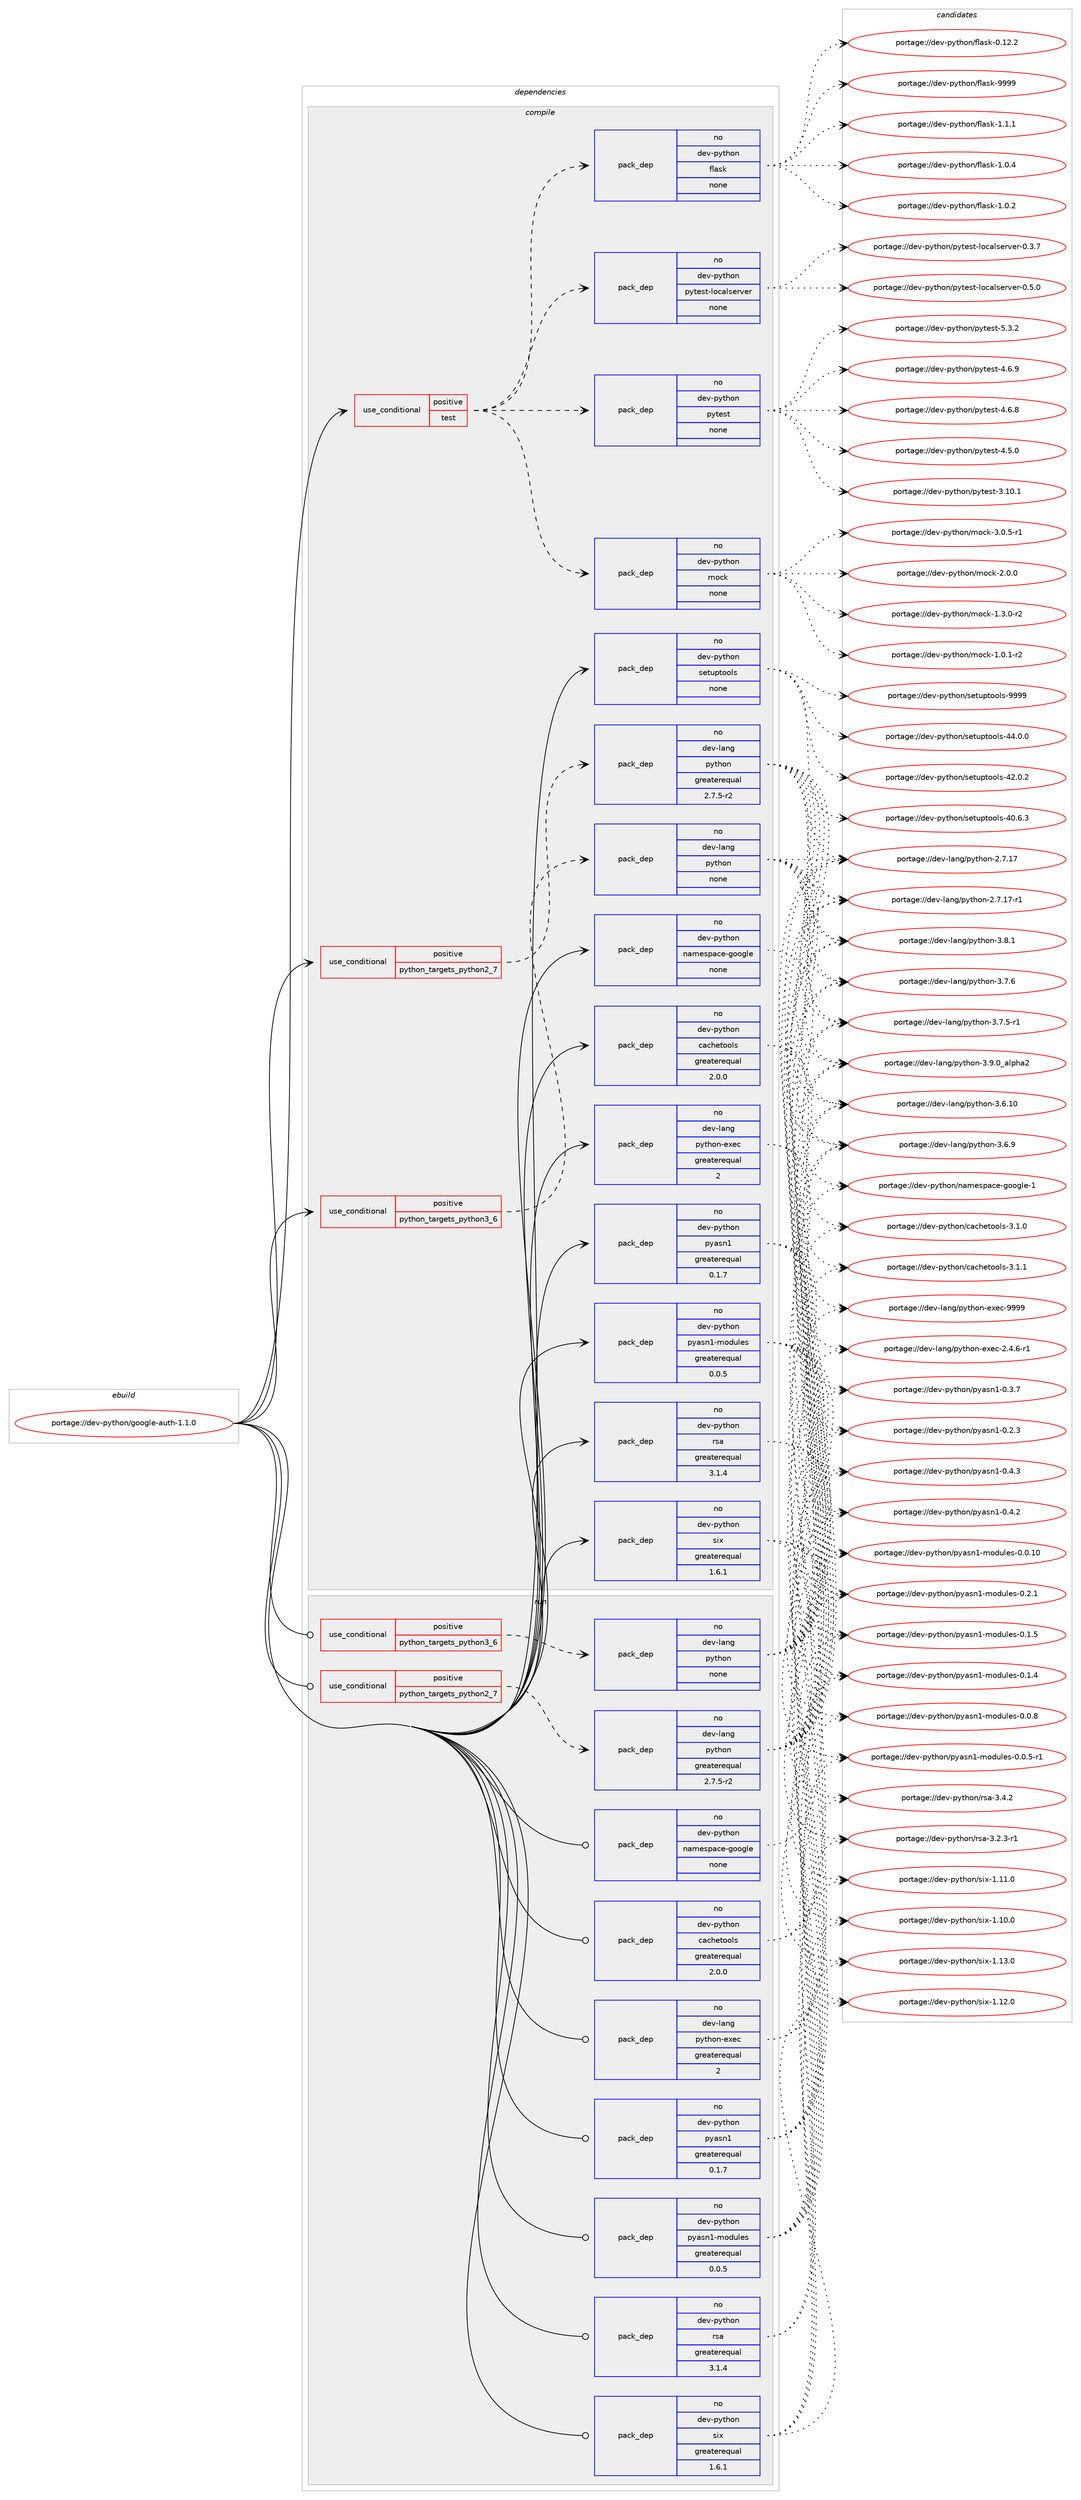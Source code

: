 digraph prolog {

# *************
# Graph options
# *************

newrank=true;
concentrate=true;
compound=true;
graph [rankdir=LR,fontname=Helvetica,fontsize=10,ranksep=1.5];#, ranksep=2.5, nodesep=0.2];
edge  [arrowhead=vee];
node  [fontname=Helvetica,fontsize=10];

# **********
# The ebuild
# **********

subgraph cluster_leftcol {
color=gray;
rank=same;
label=<<i>ebuild</i>>;
id [label="portage://dev-python/google-auth-1.1.0", color=red, width=4, href="../dev-python/google-auth-1.1.0.svg"];
}

# ****************
# The dependencies
# ****************

subgraph cluster_midcol {
color=gray;
label=<<i>dependencies</i>>;
subgraph cluster_compile {
fillcolor="#eeeeee";
style=filled;
label=<<i>compile</i>>;
subgraph cond115224 {
dependency458356 [label=<<TABLE BORDER="0" CELLBORDER="1" CELLSPACING="0" CELLPADDING="4"><TR><TD ROWSPAN="3" CELLPADDING="10">use_conditional</TD></TR><TR><TD>positive</TD></TR><TR><TD>python_targets_python2_7</TD></TR></TABLE>>, shape=none, color=red];
subgraph pack338148 {
dependency458357 [label=<<TABLE BORDER="0" CELLBORDER="1" CELLSPACING="0" CELLPADDING="4" WIDTH="220"><TR><TD ROWSPAN="6" CELLPADDING="30">pack_dep</TD></TR><TR><TD WIDTH="110">no</TD></TR><TR><TD>dev-lang</TD></TR><TR><TD>python</TD></TR><TR><TD>greaterequal</TD></TR><TR><TD>2.7.5-r2</TD></TR></TABLE>>, shape=none, color=blue];
}
dependency458356:e -> dependency458357:w [weight=20,style="dashed",arrowhead="vee"];
}
id:e -> dependency458356:w [weight=20,style="solid",arrowhead="vee"];
subgraph cond115225 {
dependency458358 [label=<<TABLE BORDER="0" CELLBORDER="1" CELLSPACING="0" CELLPADDING="4"><TR><TD ROWSPAN="3" CELLPADDING="10">use_conditional</TD></TR><TR><TD>positive</TD></TR><TR><TD>python_targets_python3_6</TD></TR></TABLE>>, shape=none, color=red];
subgraph pack338149 {
dependency458359 [label=<<TABLE BORDER="0" CELLBORDER="1" CELLSPACING="0" CELLPADDING="4" WIDTH="220"><TR><TD ROWSPAN="6" CELLPADDING="30">pack_dep</TD></TR><TR><TD WIDTH="110">no</TD></TR><TR><TD>dev-lang</TD></TR><TR><TD>python</TD></TR><TR><TD>none</TD></TR><TR><TD></TD></TR></TABLE>>, shape=none, color=blue];
}
dependency458358:e -> dependency458359:w [weight=20,style="dashed",arrowhead="vee"];
}
id:e -> dependency458358:w [weight=20,style="solid",arrowhead="vee"];
subgraph cond115226 {
dependency458360 [label=<<TABLE BORDER="0" CELLBORDER="1" CELLSPACING="0" CELLPADDING="4"><TR><TD ROWSPAN="3" CELLPADDING="10">use_conditional</TD></TR><TR><TD>positive</TD></TR><TR><TD>test</TD></TR></TABLE>>, shape=none, color=red];
subgraph pack338150 {
dependency458361 [label=<<TABLE BORDER="0" CELLBORDER="1" CELLSPACING="0" CELLPADDING="4" WIDTH="220"><TR><TD ROWSPAN="6" CELLPADDING="30">pack_dep</TD></TR><TR><TD WIDTH="110">no</TD></TR><TR><TD>dev-python</TD></TR><TR><TD>flask</TD></TR><TR><TD>none</TD></TR><TR><TD></TD></TR></TABLE>>, shape=none, color=blue];
}
dependency458360:e -> dependency458361:w [weight=20,style="dashed",arrowhead="vee"];
subgraph pack338151 {
dependency458362 [label=<<TABLE BORDER="0" CELLBORDER="1" CELLSPACING="0" CELLPADDING="4" WIDTH="220"><TR><TD ROWSPAN="6" CELLPADDING="30">pack_dep</TD></TR><TR><TD WIDTH="110">no</TD></TR><TR><TD>dev-python</TD></TR><TR><TD>mock</TD></TR><TR><TD>none</TD></TR><TR><TD></TD></TR></TABLE>>, shape=none, color=blue];
}
dependency458360:e -> dependency458362:w [weight=20,style="dashed",arrowhead="vee"];
subgraph pack338152 {
dependency458363 [label=<<TABLE BORDER="0" CELLBORDER="1" CELLSPACING="0" CELLPADDING="4" WIDTH="220"><TR><TD ROWSPAN="6" CELLPADDING="30">pack_dep</TD></TR><TR><TD WIDTH="110">no</TD></TR><TR><TD>dev-python</TD></TR><TR><TD>pytest</TD></TR><TR><TD>none</TD></TR><TR><TD></TD></TR></TABLE>>, shape=none, color=blue];
}
dependency458360:e -> dependency458363:w [weight=20,style="dashed",arrowhead="vee"];
subgraph pack338153 {
dependency458364 [label=<<TABLE BORDER="0" CELLBORDER="1" CELLSPACING="0" CELLPADDING="4" WIDTH="220"><TR><TD ROWSPAN="6" CELLPADDING="30">pack_dep</TD></TR><TR><TD WIDTH="110">no</TD></TR><TR><TD>dev-python</TD></TR><TR><TD>pytest-localserver</TD></TR><TR><TD>none</TD></TR><TR><TD></TD></TR></TABLE>>, shape=none, color=blue];
}
dependency458360:e -> dependency458364:w [weight=20,style="dashed",arrowhead="vee"];
}
id:e -> dependency458360:w [weight=20,style="solid",arrowhead="vee"];
subgraph pack338154 {
dependency458365 [label=<<TABLE BORDER="0" CELLBORDER="1" CELLSPACING="0" CELLPADDING="4" WIDTH="220"><TR><TD ROWSPAN="6" CELLPADDING="30">pack_dep</TD></TR><TR><TD WIDTH="110">no</TD></TR><TR><TD>dev-lang</TD></TR><TR><TD>python-exec</TD></TR><TR><TD>greaterequal</TD></TR><TR><TD>2</TD></TR></TABLE>>, shape=none, color=blue];
}
id:e -> dependency458365:w [weight=20,style="solid",arrowhead="vee"];
subgraph pack338155 {
dependency458366 [label=<<TABLE BORDER="0" CELLBORDER="1" CELLSPACING="0" CELLPADDING="4" WIDTH="220"><TR><TD ROWSPAN="6" CELLPADDING="30">pack_dep</TD></TR><TR><TD WIDTH="110">no</TD></TR><TR><TD>dev-python</TD></TR><TR><TD>cachetools</TD></TR><TR><TD>greaterequal</TD></TR><TR><TD>2.0.0</TD></TR></TABLE>>, shape=none, color=blue];
}
id:e -> dependency458366:w [weight=20,style="solid",arrowhead="vee"];
subgraph pack338156 {
dependency458367 [label=<<TABLE BORDER="0" CELLBORDER="1" CELLSPACING="0" CELLPADDING="4" WIDTH="220"><TR><TD ROWSPAN="6" CELLPADDING="30">pack_dep</TD></TR><TR><TD WIDTH="110">no</TD></TR><TR><TD>dev-python</TD></TR><TR><TD>namespace-google</TD></TR><TR><TD>none</TD></TR><TR><TD></TD></TR></TABLE>>, shape=none, color=blue];
}
id:e -> dependency458367:w [weight=20,style="solid",arrowhead="vee"];
subgraph pack338157 {
dependency458368 [label=<<TABLE BORDER="0" CELLBORDER="1" CELLSPACING="0" CELLPADDING="4" WIDTH="220"><TR><TD ROWSPAN="6" CELLPADDING="30">pack_dep</TD></TR><TR><TD WIDTH="110">no</TD></TR><TR><TD>dev-python</TD></TR><TR><TD>pyasn1</TD></TR><TR><TD>greaterequal</TD></TR><TR><TD>0.1.7</TD></TR></TABLE>>, shape=none, color=blue];
}
id:e -> dependency458368:w [weight=20,style="solid",arrowhead="vee"];
subgraph pack338158 {
dependency458369 [label=<<TABLE BORDER="0" CELLBORDER="1" CELLSPACING="0" CELLPADDING="4" WIDTH="220"><TR><TD ROWSPAN="6" CELLPADDING="30">pack_dep</TD></TR><TR><TD WIDTH="110">no</TD></TR><TR><TD>dev-python</TD></TR><TR><TD>pyasn1-modules</TD></TR><TR><TD>greaterequal</TD></TR><TR><TD>0.0.5</TD></TR></TABLE>>, shape=none, color=blue];
}
id:e -> dependency458369:w [weight=20,style="solid",arrowhead="vee"];
subgraph pack338159 {
dependency458370 [label=<<TABLE BORDER="0" CELLBORDER="1" CELLSPACING="0" CELLPADDING="4" WIDTH="220"><TR><TD ROWSPAN="6" CELLPADDING="30">pack_dep</TD></TR><TR><TD WIDTH="110">no</TD></TR><TR><TD>dev-python</TD></TR><TR><TD>rsa</TD></TR><TR><TD>greaterequal</TD></TR><TR><TD>3.1.4</TD></TR></TABLE>>, shape=none, color=blue];
}
id:e -> dependency458370:w [weight=20,style="solid",arrowhead="vee"];
subgraph pack338160 {
dependency458371 [label=<<TABLE BORDER="0" CELLBORDER="1" CELLSPACING="0" CELLPADDING="4" WIDTH="220"><TR><TD ROWSPAN="6" CELLPADDING="30">pack_dep</TD></TR><TR><TD WIDTH="110">no</TD></TR><TR><TD>dev-python</TD></TR><TR><TD>setuptools</TD></TR><TR><TD>none</TD></TR><TR><TD></TD></TR></TABLE>>, shape=none, color=blue];
}
id:e -> dependency458371:w [weight=20,style="solid",arrowhead="vee"];
subgraph pack338161 {
dependency458372 [label=<<TABLE BORDER="0" CELLBORDER="1" CELLSPACING="0" CELLPADDING="4" WIDTH="220"><TR><TD ROWSPAN="6" CELLPADDING="30">pack_dep</TD></TR><TR><TD WIDTH="110">no</TD></TR><TR><TD>dev-python</TD></TR><TR><TD>six</TD></TR><TR><TD>greaterequal</TD></TR><TR><TD>1.6.1</TD></TR></TABLE>>, shape=none, color=blue];
}
id:e -> dependency458372:w [weight=20,style="solid",arrowhead="vee"];
}
subgraph cluster_compileandrun {
fillcolor="#eeeeee";
style=filled;
label=<<i>compile and run</i>>;
}
subgraph cluster_run {
fillcolor="#eeeeee";
style=filled;
label=<<i>run</i>>;
subgraph cond115227 {
dependency458373 [label=<<TABLE BORDER="0" CELLBORDER="1" CELLSPACING="0" CELLPADDING="4"><TR><TD ROWSPAN="3" CELLPADDING="10">use_conditional</TD></TR><TR><TD>positive</TD></TR><TR><TD>python_targets_python2_7</TD></TR></TABLE>>, shape=none, color=red];
subgraph pack338162 {
dependency458374 [label=<<TABLE BORDER="0" CELLBORDER="1" CELLSPACING="0" CELLPADDING="4" WIDTH="220"><TR><TD ROWSPAN="6" CELLPADDING="30">pack_dep</TD></TR><TR><TD WIDTH="110">no</TD></TR><TR><TD>dev-lang</TD></TR><TR><TD>python</TD></TR><TR><TD>greaterequal</TD></TR><TR><TD>2.7.5-r2</TD></TR></TABLE>>, shape=none, color=blue];
}
dependency458373:e -> dependency458374:w [weight=20,style="dashed",arrowhead="vee"];
}
id:e -> dependency458373:w [weight=20,style="solid",arrowhead="odot"];
subgraph cond115228 {
dependency458375 [label=<<TABLE BORDER="0" CELLBORDER="1" CELLSPACING="0" CELLPADDING="4"><TR><TD ROWSPAN="3" CELLPADDING="10">use_conditional</TD></TR><TR><TD>positive</TD></TR><TR><TD>python_targets_python3_6</TD></TR></TABLE>>, shape=none, color=red];
subgraph pack338163 {
dependency458376 [label=<<TABLE BORDER="0" CELLBORDER="1" CELLSPACING="0" CELLPADDING="4" WIDTH="220"><TR><TD ROWSPAN="6" CELLPADDING="30">pack_dep</TD></TR><TR><TD WIDTH="110">no</TD></TR><TR><TD>dev-lang</TD></TR><TR><TD>python</TD></TR><TR><TD>none</TD></TR><TR><TD></TD></TR></TABLE>>, shape=none, color=blue];
}
dependency458375:e -> dependency458376:w [weight=20,style="dashed",arrowhead="vee"];
}
id:e -> dependency458375:w [weight=20,style="solid",arrowhead="odot"];
subgraph pack338164 {
dependency458377 [label=<<TABLE BORDER="0" CELLBORDER="1" CELLSPACING="0" CELLPADDING="4" WIDTH="220"><TR><TD ROWSPAN="6" CELLPADDING="30">pack_dep</TD></TR><TR><TD WIDTH="110">no</TD></TR><TR><TD>dev-lang</TD></TR><TR><TD>python-exec</TD></TR><TR><TD>greaterequal</TD></TR><TR><TD>2</TD></TR></TABLE>>, shape=none, color=blue];
}
id:e -> dependency458377:w [weight=20,style="solid",arrowhead="odot"];
subgraph pack338165 {
dependency458378 [label=<<TABLE BORDER="0" CELLBORDER="1" CELLSPACING="0" CELLPADDING="4" WIDTH="220"><TR><TD ROWSPAN="6" CELLPADDING="30">pack_dep</TD></TR><TR><TD WIDTH="110">no</TD></TR><TR><TD>dev-python</TD></TR><TR><TD>cachetools</TD></TR><TR><TD>greaterequal</TD></TR><TR><TD>2.0.0</TD></TR></TABLE>>, shape=none, color=blue];
}
id:e -> dependency458378:w [weight=20,style="solid",arrowhead="odot"];
subgraph pack338166 {
dependency458379 [label=<<TABLE BORDER="0" CELLBORDER="1" CELLSPACING="0" CELLPADDING="4" WIDTH="220"><TR><TD ROWSPAN="6" CELLPADDING="30">pack_dep</TD></TR><TR><TD WIDTH="110">no</TD></TR><TR><TD>dev-python</TD></TR><TR><TD>namespace-google</TD></TR><TR><TD>none</TD></TR><TR><TD></TD></TR></TABLE>>, shape=none, color=blue];
}
id:e -> dependency458379:w [weight=20,style="solid",arrowhead="odot"];
subgraph pack338167 {
dependency458380 [label=<<TABLE BORDER="0" CELLBORDER="1" CELLSPACING="0" CELLPADDING="4" WIDTH="220"><TR><TD ROWSPAN="6" CELLPADDING="30">pack_dep</TD></TR><TR><TD WIDTH="110">no</TD></TR><TR><TD>dev-python</TD></TR><TR><TD>pyasn1</TD></TR><TR><TD>greaterequal</TD></TR><TR><TD>0.1.7</TD></TR></TABLE>>, shape=none, color=blue];
}
id:e -> dependency458380:w [weight=20,style="solid",arrowhead="odot"];
subgraph pack338168 {
dependency458381 [label=<<TABLE BORDER="0" CELLBORDER="1" CELLSPACING="0" CELLPADDING="4" WIDTH="220"><TR><TD ROWSPAN="6" CELLPADDING="30">pack_dep</TD></TR><TR><TD WIDTH="110">no</TD></TR><TR><TD>dev-python</TD></TR><TR><TD>pyasn1-modules</TD></TR><TR><TD>greaterequal</TD></TR><TR><TD>0.0.5</TD></TR></TABLE>>, shape=none, color=blue];
}
id:e -> dependency458381:w [weight=20,style="solid",arrowhead="odot"];
subgraph pack338169 {
dependency458382 [label=<<TABLE BORDER="0" CELLBORDER="1" CELLSPACING="0" CELLPADDING="4" WIDTH="220"><TR><TD ROWSPAN="6" CELLPADDING="30">pack_dep</TD></TR><TR><TD WIDTH="110">no</TD></TR><TR><TD>dev-python</TD></TR><TR><TD>rsa</TD></TR><TR><TD>greaterequal</TD></TR><TR><TD>3.1.4</TD></TR></TABLE>>, shape=none, color=blue];
}
id:e -> dependency458382:w [weight=20,style="solid",arrowhead="odot"];
subgraph pack338170 {
dependency458383 [label=<<TABLE BORDER="0" CELLBORDER="1" CELLSPACING="0" CELLPADDING="4" WIDTH="220"><TR><TD ROWSPAN="6" CELLPADDING="30">pack_dep</TD></TR><TR><TD WIDTH="110">no</TD></TR><TR><TD>dev-python</TD></TR><TR><TD>six</TD></TR><TR><TD>greaterequal</TD></TR><TR><TD>1.6.1</TD></TR></TABLE>>, shape=none, color=blue];
}
id:e -> dependency458383:w [weight=20,style="solid",arrowhead="odot"];
}
}

# **************
# The candidates
# **************

subgraph cluster_choices {
rank=same;
color=gray;
label=<<i>candidates</i>>;

subgraph choice338148 {
color=black;
nodesep=1;
choice10010111845108971101034711212111610411111045514657464895971081121049750 [label="portage://dev-lang/python-3.9.0_alpha2", color=red, width=4,href="../dev-lang/python-3.9.0_alpha2.svg"];
choice100101118451089711010347112121116104111110455146564649 [label="portage://dev-lang/python-3.8.1", color=red, width=4,href="../dev-lang/python-3.8.1.svg"];
choice100101118451089711010347112121116104111110455146554654 [label="portage://dev-lang/python-3.7.6", color=red, width=4,href="../dev-lang/python-3.7.6.svg"];
choice1001011184510897110103471121211161041111104551465546534511449 [label="portage://dev-lang/python-3.7.5-r1", color=red, width=4,href="../dev-lang/python-3.7.5-r1.svg"];
choice100101118451089711010347112121116104111110455146544657 [label="portage://dev-lang/python-3.6.9", color=red, width=4,href="../dev-lang/python-3.6.9.svg"];
choice10010111845108971101034711212111610411111045514654464948 [label="portage://dev-lang/python-3.6.10", color=red, width=4,href="../dev-lang/python-3.6.10.svg"];
choice100101118451089711010347112121116104111110455046554649554511449 [label="portage://dev-lang/python-2.7.17-r1", color=red, width=4,href="../dev-lang/python-2.7.17-r1.svg"];
choice10010111845108971101034711212111610411111045504655464955 [label="portage://dev-lang/python-2.7.17", color=red, width=4,href="../dev-lang/python-2.7.17.svg"];
dependency458357:e -> choice10010111845108971101034711212111610411111045514657464895971081121049750:w [style=dotted,weight="100"];
dependency458357:e -> choice100101118451089711010347112121116104111110455146564649:w [style=dotted,weight="100"];
dependency458357:e -> choice100101118451089711010347112121116104111110455146554654:w [style=dotted,weight="100"];
dependency458357:e -> choice1001011184510897110103471121211161041111104551465546534511449:w [style=dotted,weight="100"];
dependency458357:e -> choice100101118451089711010347112121116104111110455146544657:w [style=dotted,weight="100"];
dependency458357:e -> choice10010111845108971101034711212111610411111045514654464948:w [style=dotted,weight="100"];
dependency458357:e -> choice100101118451089711010347112121116104111110455046554649554511449:w [style=dotted,weight="100"];
dependency458357:e -> choice10010111845108971101034711212111610411111045504655464955:w [style=dotted,weight="100"];
}
subgraph choice338149 {
color=black;
nodesep=1;
choice10010111845108971101034711212111610411111045514657464895971081121049750 [label="portage://dev-lang/python-3.9.0_alpha2", color=red, width=4,href="../dev-lang/python-3.9.0_alpha2.svg"];
choice100101118451089711010347112121116104111110455146564649 [label="portage://dev-lang/python-3.8.1", color=red, width=4,href="../dev-lang/python-3.8.1.svg"];
choice100101118451089711010347112121116104111110455146554654 [label="portage://dev-lang/python-3.7.6", color=red, width=4,href="../dev-lang/python-3.7.6.svg"];
choice1001011184510897110103471121211161041111104551465546534511449 [label="portage://dev-lang/python-3.7.5-r1", color=red, width=4,href="../dev-lang/python-3.7.5-r1.svg"];
choice100101118451089711010347112121116104111110455146544657 [label="portage://dev-lang/python-3.6.9", color=red, width=4,href="../dev-lang/python-3.6.9.svg"];
choice10010111845108971101034711212111610411111045514654464948 [label="portage://dev-lang/python-3.6.10", color=red, width=4,href="../dev-lang/python-3.6.10.svg"];
choice100101118451089711010347112121116104111110455046554649554511449 [label="portage://dev-lang/python-2.7.17-r1", color=red, width=4,href="../dev-lang/python-2.7.17-r1.svg"];
choice10010111845108971101034711212111610411111045504655464955 [label="portage://dev-lang/python-2.7.17", color=red, width=4,href="../dev-lang/python-2.7.17.svg"];
dependency458359:e -> choice10010111845108971101034711212111610411111045514657464895971081121049750:w [style=dotted,weight="100"];
dependency458359:e -> choice100101118451089711010347112121116104111110455146564649:w [style=dotted,weight="100"];
dependency458359:e -> choice100101118451089711010347112121116104111110455146554654:w [style=dotted,weight="100"];
dependency458359:e -> choice1001011184510897110103471121211161041111104551465546534511449:w [style=dotted,weight="100"];
dependency458359:e -> choice100101118451089711010347112121116104111110455146544657:w [style=dotted,weight="100"];
dependency458359:e -> choice10010111845108971101034711212111610411111045514654464948:w [style=dotted,weight="100"];
dependency458359:e -> choice100101118451089711010347112121116104111110455046554649554511449:w [style=dotted,weight="100"];
dependency458359:e -> choice10010111845108971101034711212111610411111045504655464955:w [style=dotted,weight="100"];
}
subgraph choice338150 {
color=black;
nodesep=1;
choice1001011184511212111610411111047102108971151074557575757 [label="portage://dev-python/flask-9999", color=red, width=4,href="../dev-python/flask-9999.svg"];
choice100101118451121211161041111104710210897115107454946494649 [label="portage://dev-python/flask-1.1.1", color=red, width=4,href="../dev-python/flask-1.1.1.svg"];
choice100101118451121211161041111104710210897115107454946484652 [label="portage://dev-python/flask-1.0.4", color=red, width=4,href="../dev-python/flask-1.0.4.svg"];
choice100101118451121211161041111104710210897115107454946484650 [label="portage://dev-python/flask-1.0.2", color=red, width=4,href="../dev-python/flask-1.0.2.svg"];
choice10010111845112121116104111110471021089711510745484649504650 [label="portage://dev-python/flask-0.12.2", color=red, width=4,href="../dev-python/flask-0.12.2.svg"];
dependency458361:e -> choice1001011184511212111610411111047102108971151074557575757:w [style=dotted,weight="100"];
dependency458361:e -> choice100101118451121211161041111104710210897115107454946494649:w [style=dotted,weight="100"];
dependency458361:e -> choice100101118451121211161041111104710210897115107454946484652:w [style=dotted,weight="100"];
dependency458361:e -> choice100101118451121211161041111104710210897115107454946484650:w [style=dotted,weight="100"];
dependency458361:e -> choice10010111845112121116104111110471021089711510745484649504650:w [style=dotted,weight="100"];
}
subgraph choice338151 {
color=black;
nodesep=1;
choice1001011184511212111610411111047109111991074551464846534511449 [label="portage://dev-python/mock-3.0.5-r1", color=red, width=4,href="../dev-python/mock-3.0.5-r1.svg"];
choice100101118451121211161041111104710911199107455046484648 [label="portage://dev-python/mock-2.0.0", color=red, width=4,href="../dev-python/mock-2.0.0.svg"];
choice1001011184511212111610411111047109111991074549465146484511450 [label="portage://dev-python/mock-1.3.0-r2", color=red, width=4,href="../dev-python/mock-1.3.0-r2.svg"];
choice1001011184511212111610411111047109111991074549464846494511450 [label="portage://dev-python/mock-1.0.1-r2", color=red, width=4,href="../dev-python/mock-1.0.1-r2.svg"];
dependency458362:e -> choice1001011184511212111610411111047109111991074551464846534511449:w [style=dotted,weight="100"];
dependency458362:e -> choice100101118451121211161041111104710911199107455046484648:w [style=dotted,weight="100"];
dependency458362:e -> choice1001011184511212111610411111047109111991074549465146484511450:w [style=dotted,weight="100"];
dependency458362:e -> choice1001011184511212111610411111047109111991074549464846494511450:w [style=dotted,weight="100"];
}
subgraph choice338152 {
color=black;
nodesep=1;
choice1001011184511212111610411111047112121116101115116455346514650 [label="portage://dev-python/pytest-5.3.2", color=red, width=4,href="../dev-python/pytest-5.3.2.svg"];
choice1001011184511212111610411111047112121116101115116455246544657 [label="portage://dev-python/pytest-4.6.9", color=red, width=4,href="../dev-python/pytest-4.6.9.svg"];
choice1001011184511212111610411111047112121116101115116455246544656 [label="portage://dev-python/pytest-4.6.8", color=red, width=4,href="../dev-python/pytest-4.6.8.svg"];
choice1001011184511212111610411111047112121116101115116455246534648 [label="portage://dev-python/pytest-4.5.0", color=red, width=4,href="../dev-python/pytest-4.5.0.svg"];
choice100101118451121211161041111104711212111610111511645514649484649 [label="portage://dev-python/pytest-3.10.1", color=red, width=4,href="../dev-python/pytest-3.10.1.svg"];
dependency458363:e -> choice1001011184511212111610411111047112121116101115116455346514650:w [style=dotted,weight="100"];
dependency458363:e -> choice1001011184511212111610411111047112121116101115116455246544657:w [style=dotted,weight="100"];
dependency458363:e -> choice1001011184511212111610411111047112121116101115116455246544656:w [style=dotted,weight="100"];
dependency458363:e -> choice1001011184511212111610411111047112121116101115116455246534648:w [style=dotted,weight="100"];
dependency458363:e -> choice100101118451121211161041111104711212111610111511645514649484649:w [style=dotted,weight="100"];
}
subgraph choice338153 {
color=black;
nodesep=1;
choice1001011184511212111610411111047112121116101115116451081119997108115101114118101114454846534648 [label="portage://dev-python/pytest-localserver-0.5.0", color=red, width=4,href="../dev-python/pytest-localserver-0.5.0.svg"];
choice1001011184511212111610411111047112121116101115116451081119997108115101114118101114454846514655 [label="portage://dev-python/pytest-localserver-0.3.7", color=red, width=4,href="../dev-python/pytest-localserver-0.3.7.svg"];
dependency458364:e -> choice1001011184511212111610411111047112121116101115116451081119997108115101114118101114454846534648:w [style=dotted,weight="100"];
dependency458364:e -> choice1001011184511212111610411111047112121116101115116451081119997108115101114118101114454846514655:w [style=dotted,weight="100"];
}
subgraph choice338154 {
color=black;
nodesep=1;
choice10010111845108971101034711212111610411111045101120101994557575757 [label="portage://dev-lang/python-exec-9999", color=red, width=4,href="../dev-lang/python-exec-9999.svg"];
choice10010111845108971101034711212111610411111045101120101994550465246544511449 [label="portage://dev-lang/python-exec-2.4.6-r1", color=red, width=4,href="../dev-lang/python-exec-2.4.6-r1.svg"];
dependency458365:e -> choice10010111845108971101034711212111610411111045101120101994557575757:w [style=dotted,weight="100"];
dependency458365:e -> choice10010111845108971101034711212111610411111045101120101994550465246544511449:w [style=dotted,weight="100"];
}
subgraph choice338155 {
color=black;
nodesep=1;
choice1001011184511212111610411111047999799104101116111111108115455146494649 [label="portage://dev-python/cachetools-3.1.1", color=red, width=4,href="../dev-python/cachetools-3.1.1.svg"];
choice1001011184511212111610411111047999799104101116111111108115455146494648 [label="portage://dev-python/cachetools-3.1.0", color=red, width=4,href="../dev-python/cachetools-3.1.0.svg"];
dependency458366:e -> choice1001011184511212111610411111047999799104101116111111108115455146494649:w [style=dotted,weight="100"];
dependency458366:e -> choice1001011184511212111610411111047999799104101116111111108115455146494648:w [style=dotted,weight="100"];
}
subgraph choice338156 {
color=black;
nodesep=1;
choice1001011184511212111610411111047110971091011151129799101451031111111031081014549 [label="portage://dev-python/namespace-google-1", color=red, width=4,href="../dev-python/namespace-google-1.svg"];
dependency458367:e -> choice1001011184511212111610411111047110971091011151129799101451031111111031081014549:w [style=dotted,weight="100"];
}
subgraph choice338157 {
color=black;
nodesep=1;
choice10010111845112121116104111110471121219711511049454846524651 [label="portage://dev-python/pyasn1-0.4.3", color=red, width=4,href="../dev-python/pyasn1-0.4.3.svg"];
choice10010111845112121116104111110471121219711511049454846524650 [label="portage://dev-python/pyasn1-0.4.2", color=red, width=4,href="../dev-python/pyasn1-0.4.2.svg"];
choice10010111845112121116104111110471121219711511049454846514655 [label="portage://dev-python/pyasn1-0.3.7", color=red, width=4,href="../dev-python/pyasn1-0.3.7.svg"];
choice10010111845112121116104111110471121219711511049454846504651 [label="portage://dev-python/pyasn1-0.2.3", color=red, width=4,href="../dev-python/pyasn1-0.2.3.svg"];
dependency458368:e -> choice10010111845112121116104111110471121219711511049454846524651:w [style=dotted,weight="100"];
dependency458368:e -> choice10010111845112121116104111110471121219711511049454846524650:w [style=dotted,weight="100"];
dependency458368:e -> choice10010111845112121116104111110471121219711511049454846514655:w [style=dotted,weight="100"];
dependency458368:e -> choice10010111845112121116104111110471121219711511049454846504651:w [style=dotted,weight="100"];
}
subgraph choice338158 {
color=black;
nodesep=1;
choice1001011184511212111610411111047112121971151104945109111100117108101115454846504649 [label="portage://dev-python/pyasn1-modules-0.2.1", color=red, width=4,href="../dev-python/pyasn1-modules-0.2.1.svg"];
choice1001011184511212111610411111047112121971151104945109111100117108101115454846494653 [label="portage://dev-python/pyasn1-modules-0.1.5", color=red, width=4,href="../dev-python/pyasn1-modules-0.1.5.svg"];
choice1001011184511212111610411111047112121971151104945109111100117108101115454846494652 [label="portage://dev-python/pyasn1-modules-0.1.4", color=red, width=4,href="../dev-python/pyasn1-modules-0.1.4.svg"];
choice1001011184511212111610411111047112121971151104945109111100117108101115454846484656 [label="portage://dev-python/pyasn1-modules-0.0.8", color=red, width=4,href="../dev-python/pyasn1-modules-0.0.8.svg"];
choice10010111845112121116104111110471121219711511049451091111001171081011154548464846534511449 [label="portage://dev-python/pyasn1-modules-0.0.5-r1", color=red, width=4,href="../dev-python/pyasn1-modules-0.0.5-r1.svg"];
choice100101118451121211161041111104711212197115110494510911110011710810111545484648464948 [label="portage://dev-python/pyasn1-modules-0.0.10", color=red, width=4,href="../dev-python/pyasn1-modules-0.0.10.svg"];
dependency458369:e -> choice1001011184511212111610411111047112121971151104945109111100117108101115454846504649:w [style=dotted,weight="100"];
dependency458369:e -> choice1001011184511212111610411111047112121971151104945109111100117108101115454846494653:w [style=dotted,weight="100"];
dependency458369:e -> choice1001011184511212111610411111047112121971151104945109111100117108101115454846494652:w [style=dotted,weight="100"];
dependency458369:e -> choice1001011184511212111610411111047112121971151104945109111100117108101115454846484656:w [style=dotted,weight="100"];
dependency458369:e -> choice10010111845112121116104111110471121219711511049451091111001171081011154548464846534511449:w [style=dotted,weight="100"];
dependency458369:e -> choice100101118451121211161041111104711212197115110494510911110011710810111545484648464948:w [style=dotted,weight="100"];
}
subgraph choice338159 {
color=black;
nodesep=1;
choice100101118451121211161041111104711411597455146524650 [label="portage://dev-python/rsa-3.4.2", color=red, width=4,href="../dev-python/rsa-3.4.2.svg"];
choice1001011184511212111610411111047114115974551465046514511449 [label="portage://dev-python/rsa-3.2.3-r1", color=red, width=4,href="../dev-python/rsa-3.2.3-r1.svg"];
dependency458370:e -> choice100101118451121211161041111104711411597455146524650:w [style=dotted,weight="100"];
dependency458370:e -> choice1001011184511212111610411111047114115974551465046514511449:w [style=dotted,weight="100"];
}
subgraph choice338160 {
color=black;
nodesep=1;
choice10010111845112121116104111110471151011161171121161111111081154557575757 [label="portage://dev-python/setuptools-9999", color=red, width=4,href="../dev-python/setuptools-9999.svg"];
choice100101118451121211161041111104711510111611711211611111110811545525246484648 [label="portage://dev-python/setuptools-44.0.0", color=red, width=4,href="../dev-python/setuptools-44.0.0.svg"];
choice100101118451121211161041111104711510111611711211611111110811545525046484650 [label="portage://dev-python/setuptools-42.0.2", color=red, width=4,href="../dev-python/setuptools-42.0.2.svg"];
choice100101118451121211161041111104711510111611711211611111110811545524846544651 [label="portage://dev-python/setuptools-40.6.3", color=red, width=4,href="../dev-python/setuptools-40.6.3.svg"];
dependency458371:e -> choice10010111845112121116104111110471151011161171121161111111081154557575757:w [style=dotted,weight="100"];
dependency458371:e -> choice100101118451121211161041111104711510111611711211611111110811545525246484648:w [style=dotted,weight="100"];
dependency458371:e -> choice100101118451121211161041111104711510111611711211611111110811545525046484650:w [style=dotted,weight="100"];
dependency458371:e -> choice100101118451121211161041111104711510111611711211611111110811545524846544651:w [style=dotted,weight="100"];
}
subgraph choice338161 {
color=black;
nodesep=1;
choice100101118451121211161041111104711510512045494649514648 [label="portage://dev-python/six-1.13.0", color=red, width=4,href="../dev-python/six-1.13.0.svg"];
choice100101118451121211161041111104711510512045494649504648 [label="portage://dev-python/six-1.12.0", color=red, width=4,href="../dev-python/six-1.12.0.svg"];
choice100101118451121211161041111104711510512045494649494648 [label="portage://dev-python/six-1.11.0", color=red, width=4,href="../dev-python/six-1.11.0.svg"];
choice100101118451121211161041111104711510512045494649484648 [label="portage://dev-python/six-1.10.0", color=red, width=4,href="../dev-python/six-1.10.0.svg"];
dependency458372:e -> choice100101118451121211161041111104711510512045494649514648:w [style=dotted,weight="100"];
dependency458372:e -> choice100101118451121211161041111104711510512045494649504648:w [style=dotted,weight="100"];
dependency458372:e -> choice100101118451121211161041111104711510512045494649494648:w [style=dotted,weight="100"];
dependency458372:e -> choice100101118451121211161041111104711510512045494649484648:w [style=dotted,weight="100"];
}
subgraph choice338162 {
color=black;
nodesep=1;
choice10010111845108971101034711212111610411111045514657464895971081121049750 [label="portage://dev-lang/python-3.9.0_alpha2", color=red, width=4,href="../dev-lang/python-3.9.0_alpha2.svg"];
choice100101118451089711010347112121116104111110455146564649 [label="portage://dev-lang/python-3.8.1", color=red, width=4,href="../dev-lang/python-3.8.1.svg"];
choice100101118451089711010347112121116104111110455146554654 [label="portage://dev-lang/python-3.7.6", color=red, width=4,href="../dev-lang/python-3.7.6.svg"];
choice1001011184510897110103471121211161041111104551465546534511449 [label="portage://dev-lang/python-3.7.5-r1", color=red, width=4,href="../dev-lang/python-3.7.5-r1.svg"];
choice100101118451089711010347112121116104111110455146544657 [label="portage://dev-lang/python-3.6.9", color=red, width=4,href="../dev-lang/python-3.6.9.svg"];
choice10010111845108971101034711212111610411111045514654464948 [label="portage://dev-lang/python-3.6.10", color=red, width=4,href="../dev-lang/python-3.6.10.svg"];
choice100101118451089711010347112121116104111110455046554649554511449 [label="portage://dev-lang/python-2.7.17-r1", color=red, width=4,href="../dev-lang/python-2.7.17-r1.svg"];
choice10010111845108971101034711212111610411111045504655464955 [label="portage://dev-lang/python-2.7.17", color=red, width=4,href="../dev-lang/python-2.7.17.svg"];
dependency458374:e -> choice10010111845108971101034711212111610411111045514657464895971081121049750:w [style=dotted,weight="100"];
dependency458374:e -> choice100101118451089711010347112121116104111110455146564649:w [style=dotted,weight="100"];
dependency458374:e -> choice100101118451089711010347112121116104111110455146554654:w [style=dotted,weight="100"];
dependency458374:e -> choice1001011184510897110103471121211161041111104551465546534511449:w [style=dotted,weight="100"];
dependency458374:e -> choice100101118451089711010347112121116104111110455146544657:w [style=dotted,weight="100"];
dependency458374:e -> choice10010111845108971101034711212111610411111045514654464948:w [style=dotted,weight="100"];
dependency458374:e -> choice100101118451089711010347112121116104111110455046554649554511449:w [style=dotted,weight="100"];
dependency458374:e -> choice10010111845108971101034711212111610411111045504655464955:w [style=dotted,weight="100"];
}
subgraph choice338163 {
color=black;
nodesep=1;
choice10010111845108971101034711212111610411111045514657464895971081121049750 [label="portage://dev-lang/python-3.9.0_alpha2", color=red, width=4,href="../dev-lang/python-3.9.0_alpha2.svg"];
choice100101118451089711010347112121116104111110455146564649 [label="portage://dev-lang/python-3.8.1", color=red, width=4,href="../dev-lang/python-3.8.1.svg"];
choice100101118451089711010347112121116104111110455146554654 [label="portage://dev-lang/python-3.7.6", color=red, width=4,href="../dev-lang/python-3.7.6.svg"];
choice1001011184510897110103471121211161041111104551465546534511449 [label="portage://dev-lang/python-3.7.5-r1", color=red, width=4,href="../dev-lang/python-3.7.5-r1.svg"];
choice100101118451089711010347112121116104111110455146544657 [label="portage://dev-lang/python-3.6.9", color=red, width=4,href="../dev-lang/python-3.6.9.svg"];
choice10010111845108971101034711212111610411111045514654464948 [label="portage://dev-lang/python-3.6.10", color=red, width=4,href="../dev-lang/python-3.6.10.svg"];
choice100101118451089711010347112121116104111110455046554649554511449 [label="portage://dev-lang/python-2.7.17-r1", color=red, width=4,href="../dev-lang/python-2.7.17-r1.svg"];
choice10010111845108971101034711212111610411111045504655464955 [label="portage://dev-lang/python-2.7.17", color=red, width=4,href="../dev-lang/python-2.7.17.svg"];
dependency458376:e -> choice10010111845108971101034711212111610411111045514657464895971081121049750:w [style=dotted,weight="100"];
dependency458376:e -> choice100101118451089711010347112121116104111110455146564649:w [style=dotted,weight="100"];
dependency458376:e -> choice100101118451089711010347112121116104111110455146554654:w [style=dotted,weight="100"];
dependency458376:e -> choice1001011184510897110103471121211161041111104551465546534511449:w [style=dotted,weight="100"];
dependency458376:e -> choice100101118451089711010347112121116104111110455146544657:w [style=dotted,weight="100"];
dependency458376:e -> choice10010111845108971101034711212111610411111045514654464948:w [style=dotted,weight="100"];
dependency458376:e -> choice100101118451089711010347112121116104111110455046554649554511449:w [style=dotted,weight="100"];
dependency458376:e -> choice10010111845108971101034711212111610411111045504655464955:w [style=dotted,weight="100"];
}
subgraph choice338164 {
color=black;
nodesep=1;
choice10010111845108971101034711212111610411111045101120101994557575757 [label="portage://dev-lang/python-exec-9999", color=red, width=4,href="../dev-lang/python-exec-9999.svg"];
choice10010111845108971101034711212111610411111045101120101994550465246544511449 [label="portage://dev-lang/python-exec-2.4.6-r1", color=red, width=4,href="../dev-lang/python-exec-2.4.6-r1.svg"];
dependency458377:e -> choice10010111845108971101034711212111610411111045101120101994557575757:w [style=dotted,weight="100"];
dependency458377:e -> choice10010111845108971101034711212111610411111045101120101994550465246544511449:w [style=dotted,weight="100"];
}
subgraph choice338165 {
color=black;
nodesep=1;
choice1001011184511212111610411111047999799104101116111111108115455146494649 [label="portage://dev-python/cachetools-3.1.1", color=red, width=4,href="../dev-python/cachetools-3.1.1.svg"];
choice1001011184511212111610411111047999799104101116111111108115455146494648 [label="portage://dev-python/cachetools-3.1.0", color=red, width=4,href="../dev-python/cachetools-3.1.0.svg"];
dependency458378:e -> choice1001011184511212111610411111047999799104101116111111108115455146494649:w [style=dotted,weight="100"];
dependency458378:e -> choice1001011184511212111610411111047999799104101116111111108115455146494648:w [style=dotted,weight="100"];
}
subgraph choice338166 {
color=black;
nodesep=1;
choice1001011184511212111610411111047110971091011151129799101451031111111031081014549 [label="portage://dev-python/namespace-google-1", color=red, width=4,href="../dev-python/namespace-google-1.svg"];
dependency458379:e -> choice1001011184511212111610411111047110971091011151129799101451031111111031081014549:w [style=dotted,weight="100"];
}
subgraph choice338167 {
color=black;
nodesep=1;
choice10010111845112121116104111110471121219711511049454846524651 [label="portage://dev-python/pyasn1-0.4.3", color=red, width=4,href="../dev-python/pyasn1-0.4.3.svg"];
choice10010111845112121116104111110471121219711511049454846524650 [label="portage://dev-python/pyasn1-0.4.2", color=red, width=4,href="../dev-python/pyasn1-0.4.2.svg"];
choice10010111845112121116104111110471121219711511049454846514655 [label="portage://dev-python/pyasn1-0.3.7", color=red, width=4,href="../dev-python/pyasn1-0.3.7.svg"];
choice10010111845112121116104111110471121219711511049454846504651 [label="portage://dev-python/pyasn1-0.2.3", color=red, width=4,href="../dev-python/pyasn1-0.2.3.svg"];
dependency458380:e -> choice10010111845112121116104111110471121219711511049454846524651:w [style=dotted,weight="100"];
dependency458380:e -> choice10010111845112121116104111110471121219711511049454846524650:w [style=dotted,weight="100"];
dependency458380:e -> choice10010111845112121116104111110471121219711511049454846514655:w [style=dotted,weight="100"];
dependency458380:e -> choice10010111845112121116104111110471121219711511049454846504651:w [style=dotted,weight="100"];
}
subgraph choice338168 {
color=black;
nodesep=1;
choice1001011184511212111610411111047112121971151104945109111100117108101115454846504649 [label="portage://dev-python/pyasn1-modules-0.2.1", color=red, width=4,href="../dev-python/pyasn1-modules-0.2.1.svg"];
choice1001011184511212111610411111047112121971151104945109111100117108101115454846494653 [label="portage://dev-python/pyasn1-modules-0.1.5", color=red, width=4,href="../dev-python/pyasn1-modules-0.1.5.svg"];
choice1001011184511212111610411111047112121971151104945109111100117108101115454846494652 [label="portage://dev-python/pyasn1-modules-0.1.4", color=red, width=4,href="../dev-python/pyasn1-modules-0.1.4.svg"];
choice1001011184511212111610411111047112121971151104945109111100117108101115454846484656 [label="portage://dev-python/pyasn1-modules-0.0.8", color=red, width=4,href="../dev-python/pyasn1-modules-0.0.8.svg"];
choice10010111845112121116104111110471121219711511049451091111001171081011154548464846534511449 [label="portage://dev-python/pyasn1-modules-0.0.5-r1", color=red, width=4,href="../dev-python/pyasn1-modules-0.0.5-r1.svg"];
choice100101118451121211161041111104711212197115110494510911110011710810111545484648464948 [label="portage://dev-python/pyasn1-modules-0.0.10", color=red, width=4,href="../dev-python/pyasn1-modules-0.0.10.svg"];
dependency458381:e -> choice1001011184511212111610411111047112121971151104945109111100117108101115454846504649:w [style=dotted,weight="100"];
dependency458381:e -> choice1001011184511212111610411111047112121971151104945109111100117108101115454846494653:w [style=dotted,weight="100"];
dependency458381:e -> choice1001011184511212111610411111047112121971151104945109111100117108101115454846494652:w [style=dotted,weight="100"];
dependency458381:e -> choice1001011184511212111610411111047112121971151104945109111100117108101115454846484656:w [style=dotted,weight="100"];
dependency458381:e -> choice10010111845112121116104111110471121219711511049451091111001171081011154548464846534511449:w [style=dotted,weight="100"];
dependency458381:e -> choice100101118451121211161041111104711212197115110494510911110011710810111545484648464948:w [style=dotted,weight="100"];
}
subgraph choice338169 {
color=black;
nodesep=1;
choice100101118451121211161041111104711411597455146524650 [label="portage://dev-python/rsa-3.4.2", color=red, width=4,href="../dev-python/rsa-3.4.2.svg"];
choice1001011184511212111610411111047114115974551465046514511449 [label="portage://dev-python/rsa-3.2.3-r1", color=red, width=4,href="../dev-python/rsa-3.2.3-r1.svg"];
dependency458382:e -> choice100101118451121211161041111104711411597455146524650:w [style=dotted,weight="100"];
dependency458382:e -> choice1001011184511212111610411111047114115974551465046514511449:w [style=dotted,weight="100"];
}
subgraph choice338170 {
color=black;
nodesep=1;
choice100101118451121211161041111104711510512045494649514648 [label="portage://dev-python/six-1.13.0", color=red, width=4,href="../dev-python/six-1.13.0.svg"];
choice100101118451121211161041111104711510512045494649504648 [label="portage://dev-python/six-1.12.0", color=red, width=4,href="../dev-python/six-1.12.0.svg"];
choice100101118451121211161041111104711510512045494649494648 [label="portage://dev-python/six-1.11.0", color=red, width=4,href="../dev-python/six-1.11.0.svg"];
choice100101118451121211161041111104711510512045494649484648 [label="portage://dev-python/six-1.10.0", color=red, width=4,href="../dev-python/six-1.10.0.svg"];
dependency458383:e -> choice100101118451121211161041111104711510512045494649514648:w [style=dotted,weight="100"];
dependency458383:e -> choice100101118451121211161041111104711510512045494649504648:w [style=dotted,weight="100"];
dependency458383:e -> choice100101118451121211161041111104711510512045494649494648:w [style=dotted,weight="100"];
dependency458383:e -> choice100101118451121211161041111104711510512045494649484648:w [style=dotted,weight="100"];
}
}

}

